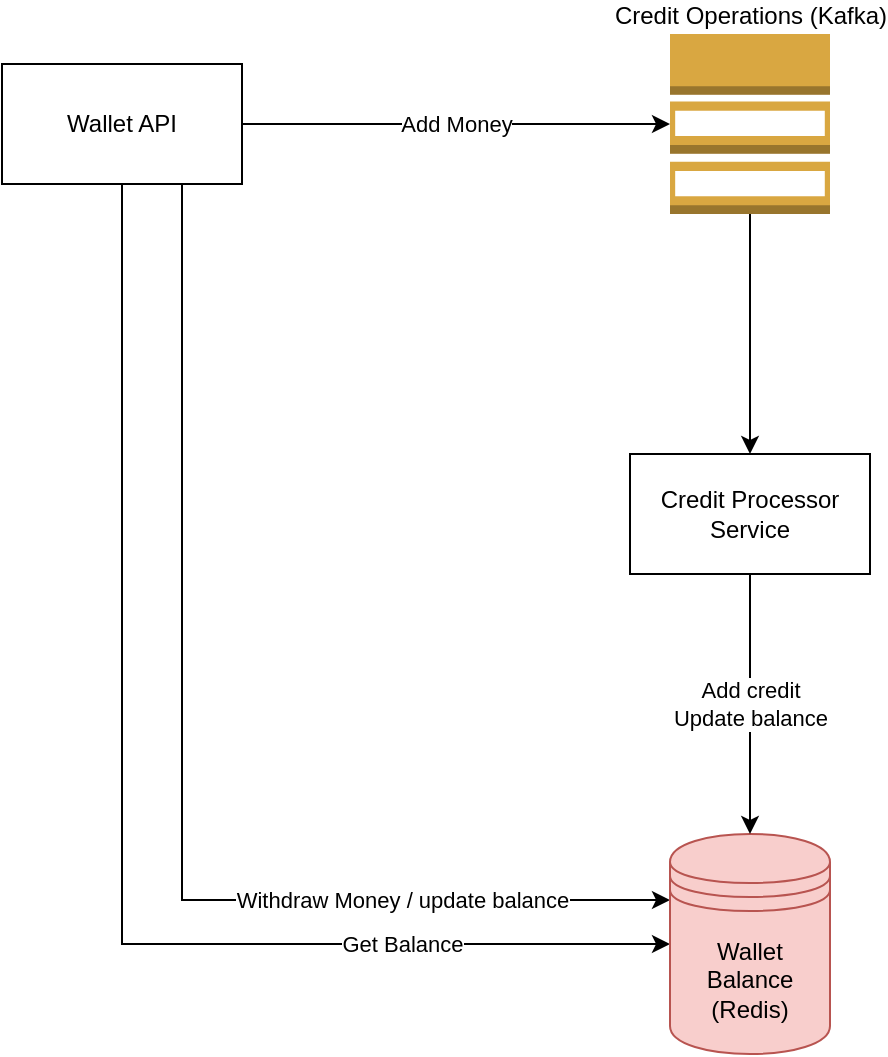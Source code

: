 <mxfile version="21.6.6" type="device">
  <diagram name="Page-1" id="ng5YRKwTEC4iBnElybK8">
    <mxGraphModel dx="1156" dy="763" grid="1" gridSize="10" guides="1" tooltips="1" connect="1" arrows="1" fold="1" page="1" pageScale="1" pageWidth="827" pageHeight="1169" math="0" shadow="0">
      <root>
        <mxCell id="0" />
        <mxCell id="1" parent="0" />
        <mxCell id="GZrrnMQ7KSY_glPMckIn-5" value="Get Balance" style="edgeStyle=orthogonalEdgeStyle;rounded=0;orthogonalLoop=1;jettySize=auto;html=1;entryX=0;entryY=0.5;entryDx=0;entryDy=0;" edge="1" parent="1" source="GZrrnMQ7KSY_glPMckIn-1" target="GZrrnMQ7KSY_glPMckIn-4">
          <mxGeometry x="0.59" relative="1" as="geometry">
            <Array as="points">
              <mxPoint x="220" y="695" />
            </Array>
            <mxPoint as="offset" />
          </mxGeometry>
        </mxCell>
        <mxCell id="GZrrnMQ7KSY_glPMckIn-7" value="Add Money" style="edgeStyle=orthogonalEdgeStyle;rounded=0;orthogonalLoop=1;jettySize=auto;html=1;entryX=0;entryY=0.5;entryDx=0;entryDy=0;entryPerimeter=0;" edge="1" parent="1" source="GZrrnMQ7KSY_glPMckIn-1" target="GZrrnMQ7KSY_glPMckIn-6">
          <mxGeometry relative="1" as="geometry" />
        </mxCell>
        <mxCell id="GZrrnMQ7KSY_glPMckIn-9" value="Withdraw Money / update balance" style="edgeStyle=orthogonalEdgeStyle;rounded=0;orthogonalLoop=1;jettySize=auto;html=1;exitX=0.75;exitY=1;exitDx=0;exitDy=0;entryX=0;entryY=0.3;entryDx=0;entryDy=0;" edge="1" parent="1" source="GZrrnMQ7KSY_glPMckIn-1" target="GZrrnMQ7KSY_glPMckIn-4">
          <mxGeometry x="0.555" relative="1" as="geometry">
            <mxPoint as="offset" />
          </mxGeometry>
        </mxCell>
        <mxCell id="GZrrnMQ7KSY_glPMckIn-1" value="Wallet API" style="rounded=0;whiteSpace=wrap;html=1;" vertex="1" parent="1">
          <mxGeometry x="160" y="255" width="120" height="60" as="geometry" />
        </mxCell>
        <mxCell id="GZrrnMQ7KSY_glPMckIn-4" value="Wallet Balance (Redis)" style="shape=datastore;whiteSpace=wrap;html=1;fillColor=#f8cecc;strokeColor=#b85450;" vertex="1" parent="1">
          <mxGeometry x="494" y="640" width="80" height="110" as="geometry" />
        </mxCell>
        <mxCell id="GZrrnMQ7KSY_glPMckIn-13" value="" style="edgeStyle=orthogonalEdgeStyle;rounded=0;orthogonalLoop=1;jettySize=auto;html=1;exitX=0.5;exitY=1;exitDx=0;exitDy=0;exitPerimeter=0;entryX=0.5;entryY=0;entryDx=0;entryDy=0;" edge="1" parent="1" source="GZrrnMQ7KSY_glPMckIn-6" target="GZrrnMQ7KSY_glPMckIn-12">
          <mxGeometry relative="1" as="geometry" />
        </mxCell>
        <mxCell id="GZrrnMQ7KSY_glPMckIn-6" value="Credit Operations (Kafka)" style="outlineConnect=0;dashed=0;verticalLabelPosition=top;verticalAlign=bottom;align=center;html=1;shape=mxgraph.aws3.topic_2;fillColor=#D9A741;gradientColor=none;labelPosition=center;" vertex="1" parent="1">
          <mxGeometry x="494" y="240" width="80" height="90" as="geometry" />
        </mxCell>
        <mxCell id="GZrrnMQ7KSY_glPMckIn-14" value="Add credit&lt;br&gt;Update balance" style="edgeStyle=orthogonalEdgeStyle;rounded=0;orthogonalLoop=1;jettySize=auto;html=1;exitX=0.5;exitY=1;exitDx=0;exitDy=0;entryX=0.5;entryY=0;entryDx=0;entryDy=0;" edge="1" parent="1" source="GZrrnMQ7KSY_glPMckIn-12" target="GZrrnMQ7KSY_glPMckIn-4">
          <mxGeometry relative="1" as="geometry" />
        </mxCell>
        <mxCell id="GZrrnMQ7KSY_glPMckIn-12" value="Credit Processor&lt;br&gt;Service" style="rounded=0;whiteSpace=wrap;html=1;" vertex="1" parent="1">
          <mxGeometry x="474" y="450" width="120" height="60" as="geometry" />
        </mxCell>
      </root>
    </mxGraphModel>
  </diagram>
</mxfile>
